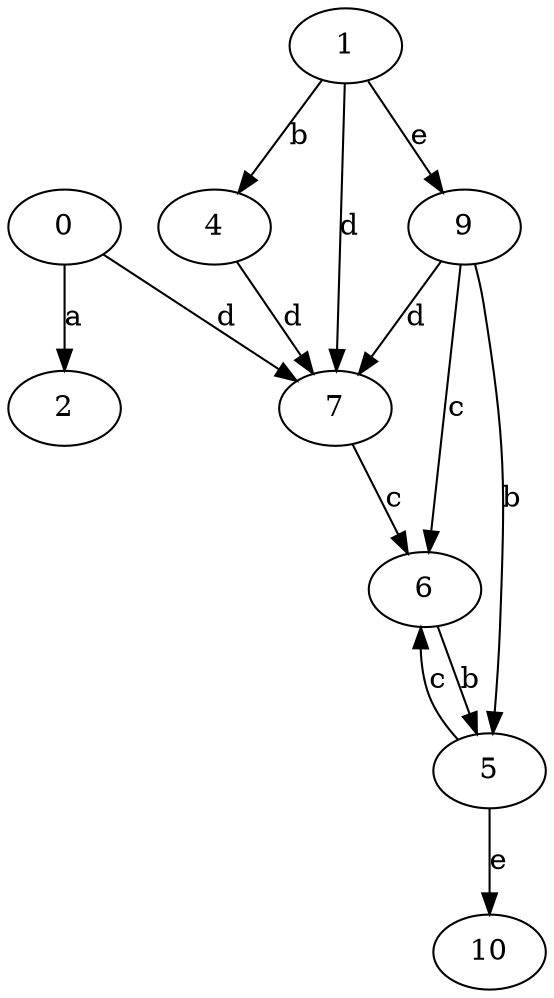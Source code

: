 strict digraph  {
0;
1;
2;
4;
5;
6;
7;
9;
10;
0 -> 2  [label=a];
0 -> 7  [label=d];
1 -> 4  [label=b];
1 -> 7  [label=d];
1 -> 9  [label=e];
4 -> 7  [label=d];
5 -> 6  [label=c];
5 -> 10  [label=e];
6 -> 5  [label=b];
7 -> 6  [label=c];
9 -> 5  [label=b];
9 -> 6  [label=c];
9 -> 7  [label=d];
}
